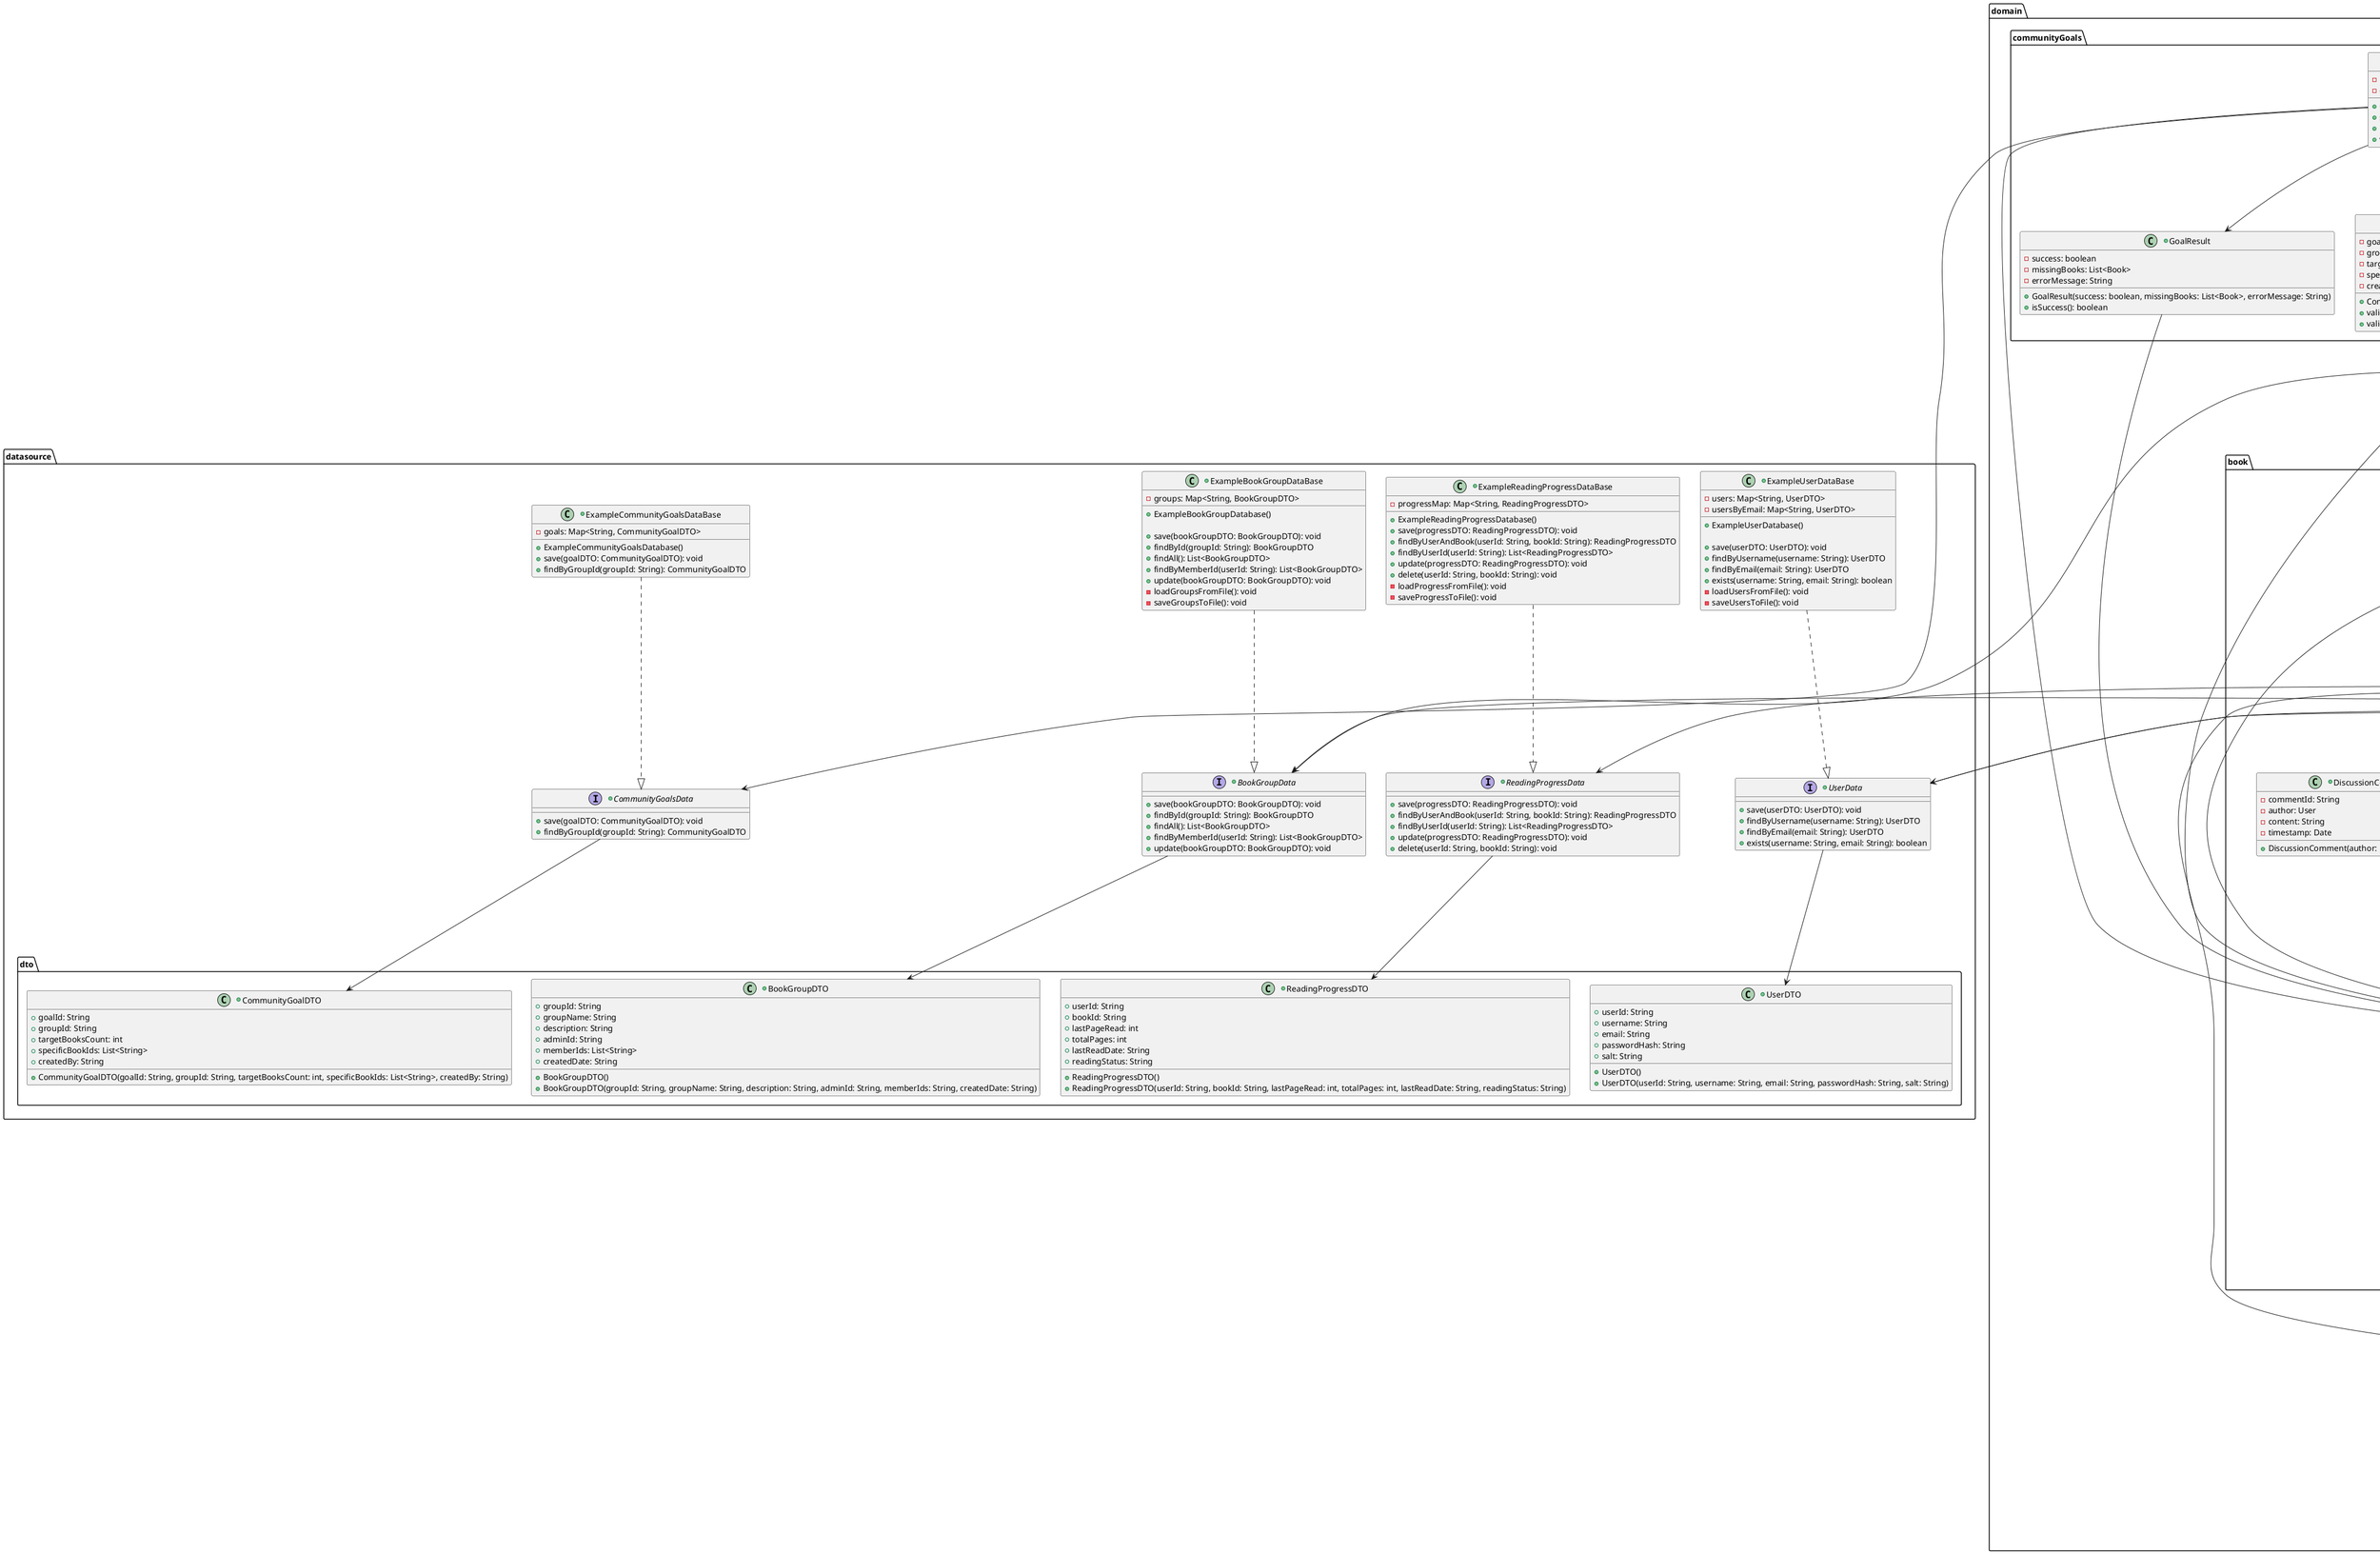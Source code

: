 @startuml
package presentation {
    +class Main {
        +{static}main(args: String[]): void
    }

    +class LoginView {
        -usernameInput: JTextField
        -passwordInput: JPasswordField
        -submitButton: JButton
        -errorLabel: JLabel

        +LoginView()

        +show(): void
        +hide(): void
        +displayIncorrectUsername(): void
        +displayIncorrectPassword(): void
        +displaySuccess(): void
    }

    +class LoginController {
        -view: LoginView
        -authService: Authentication

        +LoginController(view: LoginView, authService: Authentication)

        ' handle login will extract the credentials & call authenticateservice
        +handleLogin(): void
        -extractCredentials(): LoginCredentials
        -validateInputNotEmpty(): boolean
    }

    +class RegisterView {
        -emailInput: JTextField
        -usernameInput: JTextField
        -passwordInput: JPasswordField
        -confirmPasswordInput: JPasswordField
        -submitButton: JButton
        -errorLabel: JLabel

        +RegisterView()

        +show(): void
        +hide(): void
        +displayIncorrectUsername(): void
        +displayIncorrectPassword(): void
        +displaySuccess(): void
    }

    +class RegisterController {
        -view: RegisterView
        -authService: Authentication

        +RegisterController(view: RegisterView, authService: Authentication)

        +handleRegistration(): void
        -extractRegistrationData(): RegistrationData
        -validateInputNotEmpty(): boolean
        -validatePasswordsMatch(): boolean
    }

    +class RecommendBookView {
        -bookChooser: JComboBox<Book>
        -recipientChooser: JComboBox<String>
        -recommendToUserButton: JButton
        -recommendToGroupButton: JButton
        -error: JLabel

        +RecommendBookView()
        +displaySuccess(): void
        +displayError(): void
    }

    +class RecommendBookController {
        -view: RecommendBookView
        -user: User

        +RecommendBookController(view: RecommendBookView, user: User)
        +handleRecommendToUser(): void
        +handleRecommendToGroup(): void
    }

    +class BookView {
        -uploadBookButton: JButton
        -submitButton: JButton
        -bookFileChooser: JFileChooser
        -bookGenreChooser: JComboBox<Genre>
        -bookStatusChooser: JComboBox<BookStatus>
        -bookProgressInput: JLabel
        -bookNumStarsInput: JComboBox<int>
        -bookReviewInput: JLabel
        -errorLabel: JLabel
        -openVirtualReaderButton: JButton

        +BookView()

        +displayAvailableBooks(books: List<Book>): void
        +displayBookProgress(): void
        +displayBookProgressSuccess(): void
        +displayBookStatus(): void
        +displayBookStatusSuccess(): void
        +displayBookReview(): void
        +displayReviewSuccess(): void
        +openVirtualReader(): void
        +displayError(): void
        +show(): void
        +hide(): void
    }

    +class BookController {
        -view: BookView
        -userDetails: UserDetails
        -currentGroup: BookGroup
        -bookReader: BookReader

        +BookController(view: BookView, userDetails: UserDetails, group: BookGroup)

        +handleAddBook(): void
        +handleEditBook(updatedBook: Book): void
        +handleRemoveBook(book: Book): void
        -uploadBook(bookFile: File): Book
        +handleUpdateBookProgress(numPagesRead: int): void
        +handleUpdateBookStatus(bookStatus: BookStatus): void
        +handleAddReview(stars: int, review: String): void
        +handleOpenVirtualReader(book: Book): void
    }

    +class CreateGroupView {
            -groupNameInput: JTextField
            -descriptionInput: JTextArea
            -createButton: JButton
            -cancelButton: JButton
            -errorLabel: JLabel

            +CreateGroupView()

            +displayError(): void
            +displaySuccess(): void

    }

    +class CreateGroupController {
        -view: CreateGroupView
        -bookGroupService: BookGroupService
        -currentUser: User

        +CreateGroupController(view: CreateGroupView, bookGroupService: BookGroupService)

        +setCurrentUser(user: User): void
        +handleCreateGroup(): void
        +handleCancel(): void
        -extractGroupData(): CreateGroupData
        -validateInputNotEmpty(): boolean
    }

    +class GroupDetailsView {
        -groupNameLabel: JLabel
        -descriptionLabel: JLabel
        -joinButton: JButton
        -memberCountLabel: JLabel
        -statisticsButton: JButton

        +GroupDetailsView()

        +show(): void
        +hide(): void
        +displayGroupDetails(group: BookGroup): void
        +displayGroupLibrary(): void
        +displayJoinSuccess(): void
        +displayError(message: String): void
    }

    +class GroupDetailsController {
        -view: GroupDetailsView
        -bookGroupService: BookGroupService
        -currentUser: User
        -currentGroup: BookGroup
        -groupLibrary: List<Book>

        +GroupDetailsController(view: GroupDetailsView, bookGroupService: BookGroupService)

        +setCurrentUser(user: User): void
        +setCurrentGroup(group: BookGroup): void
        +handleJoinGroup(): void
        +handleDisplayGroupLibrary(): void
    }

    +class BookDiscussionView {
        -postContentField: JTextArea
        -submitPostButton: JButton
        -selectBookDropdown: JComboBox<Book>
        -discussionList: JList<BookDiscussion>
        -commentContentField: JTextArea
        -submitCommentButton: JButton
        -errorLabel: JLabel

        +BookDiscussionView()
        +displayDiscussions(discussions: List<BookDiscussion>): void
        +displayPostSuccess(): void
        +displayCommentSuccess(): void
        +displayError(message: String): void
    }

    +class BookDiscussionController {
        -view: BookDiscussionView
        -user: User
        -group: BookGroup

        +BookDiscussionController(view: BookDiscussionView, user: User, group: BookGroup)
        +handlePostDiscussion(): void
        +handleAddComment(comment: DiscussionComment): void
    }

    +class GroupStatisticsView {
        -totalBooksLabel: JLabel
        -popularGenresPanel: JPanel
        -popularBooksList: JList<Book>
        -selectBookButton: JButton
        -errorLabel: JLabel

        +GroupStatisticsView()
        +displayStatistics(stats: GroupStatistics): void
        +displayError(message: String): void
        +displayBookSelectionSuccess(): void
        +show(): void
        +hide(): void
    }

    +class GroupStatisticsController {
        -view: GroupStatisticsView
        -statisticsService: GroupStatisticsService
        -currentUser: User
        -currentGroup: BookGroup

        +GroupStatisticsController(view: GroupStatisticsView, statisticsService: GroupStatisticsService)
        +setCurrentUser(user: User): void
        +setCurrentGroup(group: BookGroup): void
        +handleViewStatistics(): void
        +handleSelectBook(book: Book): void
        -isBookAvailable(book: Book): boolean
    }

    +class CommunityGoalsView {
        -viewGoalsButton: JButton
        -setBooksCountInput: JSpinner
        -bookSelector1: JComboBox<Book>
        -bookSelector2: JComboBox<Book>
        -bookSelector3: JComboBox<Book>
        -setGoalButton: JButton
        -warningLabel: JLabel
        -successLabel: JLabel

        +CommunityGoalsView()
        +displayWarningBookNotInLibrary(): void
        +displaySuccess(): void
        +showAdminControls(isAdmin: boolean): void
    }

    +class CommunityGoalsController {
        -view: CommunityGoalsView
        -goalsService: CommunityGoalsService
        -currentUser: User
        -currentGroup: BookGroup

        +CommunityGoalsController(view: CommunityGoalsView, goalsService: CommunityGoalsService)
        +handleViewGoals(): void
        +handleSetGoal(): void
        -isUserAdmin(): boolean
        -validateGoalData(): boolean
    }

    +class VirtualReaderView {
        -bookDisplayPanel: JPanel
        -currentPageLabel: JLabel
        -totalPagesLabel: JLabel
        -previousPageButton: JButton
        -nextPageButton: JButton
        -pageNumberInput: JTextField
        -goToPageButton: JButton
        -closeBookButton: JButton
        -bookContentArea: JTextArea
        -progressBar: JProgressBar

        +VirtualReaderView()
        +displayBook(book: Book, currentPage: int): void
        +updatePageDisplay(currentPage: int, totalPages: int): void
        +displayBookContent(content: String): void
        +updateProgressBar(progress: double): void
        +show(): void
        +hide(): void
    }

    +class VirtualReaderController {
        -view: VirtualReaderView
        -bookReader: BookReader
        -currentSession: ReadingSession
        -currentUser: User

        +VirtualReaderController(view: VirtualReaderView, bookReader: BookReader)
        +setCurrentUser(user: User): void
        +handleOpenBook(book: Book): void
        +handlePageNavigation(newPage: int): void
        +handlePreviousPage(): void
        +handleNextPage(): void
        +handleGoToPage(): void
        +handleCloseBook(): void
        -validatePageNumber(pageNumber: int): boolean
        -updateViewWithCurrentPage(): void
    }
}

package domain
{
    package authenticate {
        package CredentialData {
            +class User {
                -userid: String
                -username: String
                -email: String

                +User(userId: String, email: String, username: String)
                +matches(credentials: LoginCredentials): boolean
                +hashCode(): int
            }

            +class SecureUser {
                -user: User
                -passwordHash: String
                -salt: String

                +SecureUser(user: User, passwordHash: String, salt: String)
                +authenticateWith(credentials: LoginCredentials): boolean
                +getUser(): User
            }

            +class LoginCredentials {
                -username: String
                -password: String

                +LoginCredentials(username: String, password: String)
                +validateFormat(): InputValidationResult
                +hashWith(salt: String): String
            }

            +class RegistrationData {
                -email: String
                -username: String
                -password: String

                +RegistrationData(email: String, username: String, password: String)
                +validateFormat(): InputValidationResult
                +toUser(): User
            }
        }

        +interface AuthenticationStrategy {
            +authenticate(credentials: LoginCredentials): AuthenticationResult
        }

        +class ExampleAuthenticationStrategy {
            -userData: UserData
            -passwordEncoder: PasswordEncoder

            +ExampleAuthenticationStrategy(userData: UserData, passwordEncoder: PasswordEncoder)
            +authenticate(credentials: LoginCredentials): AuthenticationResult
        }

        +abstract class AuthenticationTemplate {
            +authenticate(credentials: LoginCredentials): AuthenticationResult
            #validateCredentials(credentials: LoginCredentials): InputValidationResult
            #findUser(username: String): SecureUser
            #verifyPassword(credentials: LoginCredentials, user: SecureUser): boolean
            #createResult(user: User, success: boolean, message: String): AuthenticationResult
        }

        +class Authentication {
            -userData: UserData
            -passwordEncoder: PasswordEncoder

            +Authentication(userData: UserData, passwordEncoder: PasswordEncoder)

            +authenticate(credentials: LoginCredentials): AuthenticationResult
            +register(registrationData: RegistrationData): RegistrationResult

            -validateRegistrationData(data: RegistrationData): InputValidationResult
            -checkUserExists(username: String, email: String): boolean
            -createSecureUser(data: RegistrationData): SecureUser
        }

        +class PasswordEncoder {
            +generateSalt(): String
            +hash(password: String, salt: String): String
            +verify(password: String, salt: String, hashedPassword: String): boolean
        }

        +class InputValidationResult {
            -isValid: boolean
            -errorMessage: String

            +InputValidationResult(isValid: boolean, errorMessage: String)

            +isValid(): boolean
            +getErrorMessage(): String
        }

        +class AuthenticationResult {
            -success: boolean
            -user: User
            -errorMessage: String

            +AuthenticationResult(success: boolean, user: User, errorMessage: String)

            +isSuccess(): boolean
            +getUser(): User
            +getErrorMessage(): String
        }

        +class RegistrationResult {
            -success: boolean
            -user: User
            -errorMessage: String

            +RegistrationResult(success: boolean, user: User, errorMessage: String)

            +isSuccess(): boolean
            +getUser(): User
            +getErrorMessage(): String
        }
    }
    package book {
        +class UserDetails {
            -userId: String
            -bookLibrary: List<Book>
            -bookGroups: List<BookGroup>

            +UserDetails()

            +addBook(book: Book): boolean
            +joinBookGroup(bookGroup: BookGroup): boolean
            +recommendBook(book: Book): boolean
            +editBook(updatedBook: Book): boolean
            +removeBook(book: Book): boolean

            +getReadingProgress(bookId: String): ReadingProgress
            +updateReadingProgress(bookId: String, progress: ReadingProgress): void
            +getPersonalBooks(): List<Book>
            +getGroupBooks(): List<Book>
        }

        +class Book {
            -genre: Genre
            -totalPages: int
            -pagesRead: int
            -starReview: int
            -writtenReview: String
            -bookFile: File
            -bookStatus: BookStatus
            -bookReview: BookReview
            -currentPage: int

            +Book(bookFile: File, genre: Genre, totalPages: int)
            +addReview(stars: int): boolean
            +addReview(stars: int, review: String): boolean
            +addProgress(currPages: int): boolean
            +updateDetails(newGenre: Genre, newTotalPages: int): void
        }

        +class BookReview {
            -numStars: int
            -review: String

            +BookReview(numStars: int, review: String)
        }

        +enum Genre {
            ACTION
            FICTION
            HISTORICAL
            HORROR
            MYSTERY
            NON-FICTION
            ROMANCE
            SCIENCE_FICTION
        }

        +enum BookStatus {
            WANT_TO_READ
            READING
            READ
        }

        +class BookDiscussion {
            -discussionId: String
            -author: User
            -book: Book
            -groupId: String
            -content: String
            -timestamp: Date
            -comments: List<DiscussionComment>

            +BookDiscussion(author: User, book: Book, groupId: String, content: String)
            +addComment(comment: DiscussionComment): void
        }

        +class DiscussionComment {
            -commentId: String
            -author: User
            -content: String
            -timestamp: Date

            +DiscussionComment(author: User, content: String)
        }
    }

    +class RecommendationService {
        -userData: User
        -groupData: BookGroup

        +RecommendationService(user: User, bookGroup: BookGroup)
        +recommendToUser(sender: User, recipient: String, book: Book): boolean
        +recommendToUser(sender: User, recipient: String, book: Book): boolean
    }

    package bookGroup {
        +class BookGroup {
            -groupId: String
            -groupName: String
            -description: String
            -adminId: String
            -memberIds: List<String>
            -createdDate: Date
            -groupLibrary: List<Book>
            -groupDiscussions: List<BookDiscussion>

            +BookGroup(groupId: String, groupName: String, description: String, adminId: String)

            +addMember(userId: String): void
            +removeMember(userId: String): void
            +isMember(userId: String): boolean
            +addBookToLibrary(book: Book): boolean
            +addDiscussion(discussion: BookDiscussion): boolean
        }

        +class CreateGroupData {
            -groupName: String
            -description: String

            +CreateGroupData(groupName: String, description: String)
            +validateFormat(): InputValidationResult
        }

        +class BookGroupService {
            -bookGroupData: BookGroupData

            +BookGroupService(bookGroupData: BookGroupData)

            +getAllGroups(): List<BookGroup>
            +createGroup(groupData: CreateGroupData, adminId: String): CreateGroupResult
            +joinGroup(groupId: String, userId: String): JoinGroupResult
            -validateCreateGroupData(data: CreateGroupData): InputValidationResult
        }

        +class CreateGroupResult {
            -success: boolean
            -bookGroup: BookGroup
            -errorMessage: String

            +CreateGroupResult(success: boolean, bookGroup: BookGroup, errorMessage: String)
            +isSuccess(): boolean
        }

        +class JoinGroupResult {
            -success: boolean
            -bookGroup: BookGroup
            -errorMessage: String

            +JoinGroupResult(success: boolean, bookGroup: BookGroup, errorMessage: String)
            +isSuccess(): boolean
        }
    }

    package readingStats {
        +class GroupStatistics {
            -totalBooksRead: int
            -popularGenres: Map<Genre, Integer>
            -popularBooks: List<Book>
            -groupId: String

            +GroupStatistics(groupId: String, totalBooksRead: int, popularGenres: Map<Genre, Integer>, popularBooks: List<Book>)
        }

        +class GroupStatisticsService {
            -bookGroupData: BookGroupData
            -userData: UserData

            +GroupStatisticsService(bookGroupData: BookGroupData, userData: UserData)
            +generateGroupStatistics(groupId: String): GroupStatistics
            +isBookAvailableToUser(book: Book, user: User, group: BookGroup): boolean
            -calculateTotalBooksRead(groupId: String): int
            -calculatePopularGenres(groupId: String): Map<Genre, Integer>
            -calculatePopularBooks(groupId: String): List<Book>
        }
    }

    package communityGoals {
        +class CommunityReadingGoal {
            -goalId: String
            -groupId: String
            -targetBooksCount: int
            -specificBooks: List<Book>
            -createdBy: String

            +CommunityReadingGoal(groupId: String, targetBooksCount: int, specificBooks: List<Book>, createdBy: String)
            +validateBooksCount(): boolean
            +validateSpecificBooks(): boolean
        }

        +class CommunityGoalsService {
            -bookGroupService: BookGroupService
            -goalsData: CommunityGoalsData

            +CommunityGoalsService(bookGroupService: BookGroupService, goalsData: CommunityGoalsData)
            +setGoal(groupId: String, targetBooksCount: int, specificBooks: List<Book>, adminId: String): GoalResult
            +isUserAdmin(userId: String, groupId: String): boolean
            +validateBooksInLibrary(books: List<Book>, groupId: String): List<Book>
        }

        +class GoalResult {
            -success: boolean
            -missingBooks: List<Book>
            -errorMessage: String

            +GoalResult(success: boolean, missingBooks: List<Book>, errorMessage: String)
            +isSuccess(): boolean
        }
    }

    package virtualReading {
        +class ReadingSession {
            -sessionId: String
            -book: Book
            -user: User
            -currentPage: int
            -sessionStartTime: Date
            -lastAccessTime: Date

            +ReadingSession(book: Book, user: User, startingPage: int)
            +setCurrentPage(page: int): void
            +updateLastAccessTime(): void
        }

        +class BookReader {
            -readingProgressData: ReadingProgressData
            -activeSessions: Map<String, ReadingSession>

            +BookReader(readingProgressData: ReadingProgressData)
            +openBook(book: Book, user: User): ReadingSession
            +saveProgress(session: ReadingSession): void
            +closeBook(session: ReadingSession): void
            +navigateToPage(session: ReadingSession, pageNumber: int): boolean
            -createReadingSession(book: Book, user: User): ReadingSession
        }

        +class ReadingProgress {
            -userId: String
            -bookId: String
            -lastPageRead: int
            -totalPages: int
            -lastReadDate: Date
            -readingStatus: BookStatus

            +ReadingProgress(userId: String, bookId: String, totalPages: int)
            +updateProgress(pageNumber: int): void
            +isCompleted(): boolean
        }
    }
}

package datasource
{
    package dto {
        +class UserDTO {
            +userId: String
            +username: String
            +email: String
            +passwordHash: String
            +salt: String

            +UserDTO()
            +UserDTO(userId: String, username: String, email: String, passwordHash: String, salt: String)
        }

        +class BookGroupDTO {
            +groupId: String
            +groupName: String
            +description: String
            +adminId: String
            +memberIds: List<String>
            +createdDate: String

            +BookGroupDTO()
            +BookGroupDTO(groupId: String, groupName: String, description: String, adminId: String, memberIds: String, createdDate: String)
        }

        +class CommunityGoalDTO {
            +goalId: String
            +groupId: String
            +targetBooksCount: int
            +specificBookIds: List<String>
            +createdBy: String

            +CommunityGoalDTO(goalId: String, groupId: String, targetBooksCount: int, specificBookIds: List<String>, createdBy: String)
        }

        +class ReadingProgressDTO {
            +userId: String
            +bookId: String
            +lastPageRead: int
            +totalPages: int
            +lastReadDate: String
            +readingStatus: String

            +ReadingProgressDTO()
            +ReadingProgressDTO(userId: String, bookId: String, lastPageRead: int, totalPages: int, lastReadDate: String, readingStatus: String)
        }
    }

    +interface UserData {
        +save(userDTO: UserDTO): void
        +findByUsername(username: String): UserDTO
        +findByEmail(email: String): UserDTO
        +exists(username: String, email: String): boolean
    }

    +interface BookGroupData {
        +save(bookGroupDTO: BookGroupDTO): void
        +findById(groupId: String): BookGroupDTO
        +findAll(): List<BookGroupDTO>
        +findByMemberId(userId: String): List<BookGroupDTO>
        +update(bookGroupDTO: BookGroupDTO): void
    }

    +interface CommunityGoalsData {
        +save(goalDTO: CommunityGoalDTO): void
        +findByGroupId(groupId: String): CommunityGoalDTO
    }

     +interface ReadingProgressData {
        +save(progressDTO: ReadingProgressDTO): void
        +findByUserAndBook(userId: String, bookId: String): ReadingProgressDTO
        +findByUserId(userId: String): List<ReadingProgressDTO>
        +update(progressDTO: ReadingProgressDTO): void
        +delete(userId: String, bookId: String): void
    }

    +class ExampleUserDataBase {
        -users: Map<String, UserDTO>
        -usersByEmail: Map<String, UserDTO>

        +ExampleUserDatabase()

        +save(userDTO: UserDTO): void
        +findByUsername(username: String): UserDTO
        +findByEmail(email: String): UserDTO
        +exists(username: String, email: String): boolean
        -loadUsersFromFile(): void
        -saveUsersToFile(): void
    }

    +class ExampleBookGroupDataBase {
        -groups: Map<String, BookGroupDTO>

        +ExampleBookGroupDatabase()

        +save(bookGroupDTO: BookGroupDTO): void
        +findById(groupId: String): BookGroupDTO
        +findAll(): List<BookGroupDTO>
        +findByMemberId(userId: String): List<BookGroupDTO>
        +update(bookGroupDTO: BookGroupDTO): void
        -loadGroupsFromFile(): void
        -saveGroupsToFile(): void
    }

    +class ExampleCommunityGoalsDataBase {
        -goals: Map<String, CommunityGoalDTO>

        +ExampleCommunityGoalsDatabase()
        +save(goalDTO: CommunityGoalDTO): void
        +findByGroupId(groupId: String): CommunityGoalDTO
    }

    +class ExampleReadingProgressDataBase {
        -progressMap: Map<String, ReadingProgressDTO>

        +ExampleReadingProgressDatabase()
        +save(progressDTO: ReadingProgressDTO): void
        +findByUserAndBook(userId: String, bookId: String): ReadingProgressDTO
        +findByUserId(userId: String): List<ReadingProgressDTO>
        +update(progressDTO: ReadingProgressDTO): void
        +delete(userId: String, bookId: String): void
        -loadProgressFromFile(): void
        -saveProgressToFile(): void
    }
}

' presentation dependencies
LoginView ..> Main
RegisterView ..> Main
CreateGroupView ..> Main
GroupDetailsView ..> Main
BookView ..> Main
RecommendBookView ..> Main
BookDiscussionView ..> Main
GroupStatisticsView ..> Main
CommunityGoalsView ..> Main
VirtualReaderView ..> Main

LoginController --> LoginView
RegisterController --> RegisterView
BookController --> BookView
RecommendBookController --> RecommendBookView
CreateGroupController --> CreateGroupView
GroupDetailsController --> GroupDetailsView
BookDiscussionController --> BookDiscussionView
GroupStatisticsController --> GroupStatisticsView
CommunityGoalsController --> CommunityGoalsView
VirtualReaderController --> VirtualReaderView

LoginController --> Authentication
LoginController ..> LoginCredentials
LoginController ..> AuthenticationResult

RegisterController --> Authentication
RegisterController ..> RegistrationData
RegisterController ..> RegistrationResult

BookController --> BookView
BookController --> UserDetails
BookController --> Book
BookController --> BookGroup
BookController --> BookReader

RecommendBookController --> RecommendationService
RecommendBookController --> User

CreateGroupController --> BookGroupService
CreateGroupController --> User
CreateGroupController ..> CreateGroupData
CreateGroupController ..> CreateGroupResult

GroupDetailsController --> BookGroupService
GroupDetailsController --> User
GroupDetailsController ..> BookGroup
GroupDetailsController ..> JoinGroupResult

BookDiscussionController --> User
BookDiscussionController --> BookGroup
BookDiscussionController --> BookDiscussion

GroupStatisticsController --> GroupStatisticsService
GroupStatisticsController --> User
GroupStatisticsController --> BookGroup
GroupStatisticsController ..> GroupStatistics

CommunityGoalsController --> CommunityGoalsService
CommunityGoalsController --> User
CommunityGoalsController --> BookGroup

VirtualReaderController --> BookReader
VirtualReaderController --> ReadingSession
VirtualReaderController --> User

' domain dependencies
Authentication --> UserData
Authentication --> PasswordEncoder
Authentication --> "*" InputValidationResult
Authentication --> AuthenticationResult
Authentication --> RegistrationResult

Authentication --> AuthenticationStrategy
ExampleAuthenticationStrategy ..|> AuthenticationStrategy
AuthenticationTemplate <|-- ExampleAuthenticationStrategy

SecureUser -u-> User
SecureUser --> LoginCredentials

LoginCredentials --> InputValidationResult

RegistrationData --> InputValidationResult
RegistrationData -u-> User

User --> UserDetails

AuthenticationResult --> User
RegistrationResult --> User

UserDetails --> "*" Book
UserDetails --> BookGroup
UserDetails --> "*" ReadingProgress

Book --> Genre
Book --> BookStatus
Book --> BookReview

BookGroup --> "*" BookDiscussion
BookGroup --> "*" Book

BookDiscussion --> "*" DiscussionComment
BookDiscussion --> User
BookDiscussion --> Book

DiscussionComment --> User
DiscussionComment --> Book

BookGroupService --> BookGroupData
BookGroupService --> CreateGroupData
BookGroupService --> CreateGroupResult
BookGroupService --> JoinGroupResult
BookGroupService --> BookGroup

CreateGroupData --> InputValidationResult

CreateGroupResult --> BookGroup
JoinGroupResult --> BookGroup

RecommendationService --> UserDetails
RecommendationService --> BookGroup
RecommendationService --> User
RecommendationService --> Book

GroupStatisticsService --> BookGroupData
GroupStatisticsService --> UserData
GroupStatisticsService --> GroupStatistics
GroupStatisticsService --> BookGroup
GroupStatisticsService --> User
GroupStatisticsService --> Book

GroupStatistics --> "*" Genre
GroupStatistics --> "*" Book

CommunityGoalsService --> BookGroupService
CommunityGoalsService --> CommunityGoalsData
CommunityGoalsService --> CommunityReadingGoal
CommunityGoalsService --> GoalResult
CommunityGoalsService --> BookGroup
CommunityGoalsService --> Book

CommunityReadingGoal --> "*" Book
GoalResult --> "*" Book

BookReader --> ReadingProgressData
BookReader --> ReadingProgress
BookReader --> Book
BookReader --> User
BookReader --> ReadingSession

ReadingSession --> Book
ReadingSession --> User

ReadingProgress --> BookStatus

' datasource dependencies
BookGroupData --> BookGroupDTO
UserData --> UserDTO
CommunityGoalsData --> CommunityGoalDTO
ReadingProgressData --> ReadingProgressDTO

ExampleUserDataBase ..|> UserData
ExampleBookGroupDataBase ..|> BookGroupData
ExampleCommunityGoalsDataBase ..|> CommunityGoalsData
ExampleReadingProgressDataBase ..|> ReadingProgressData
@enduml
